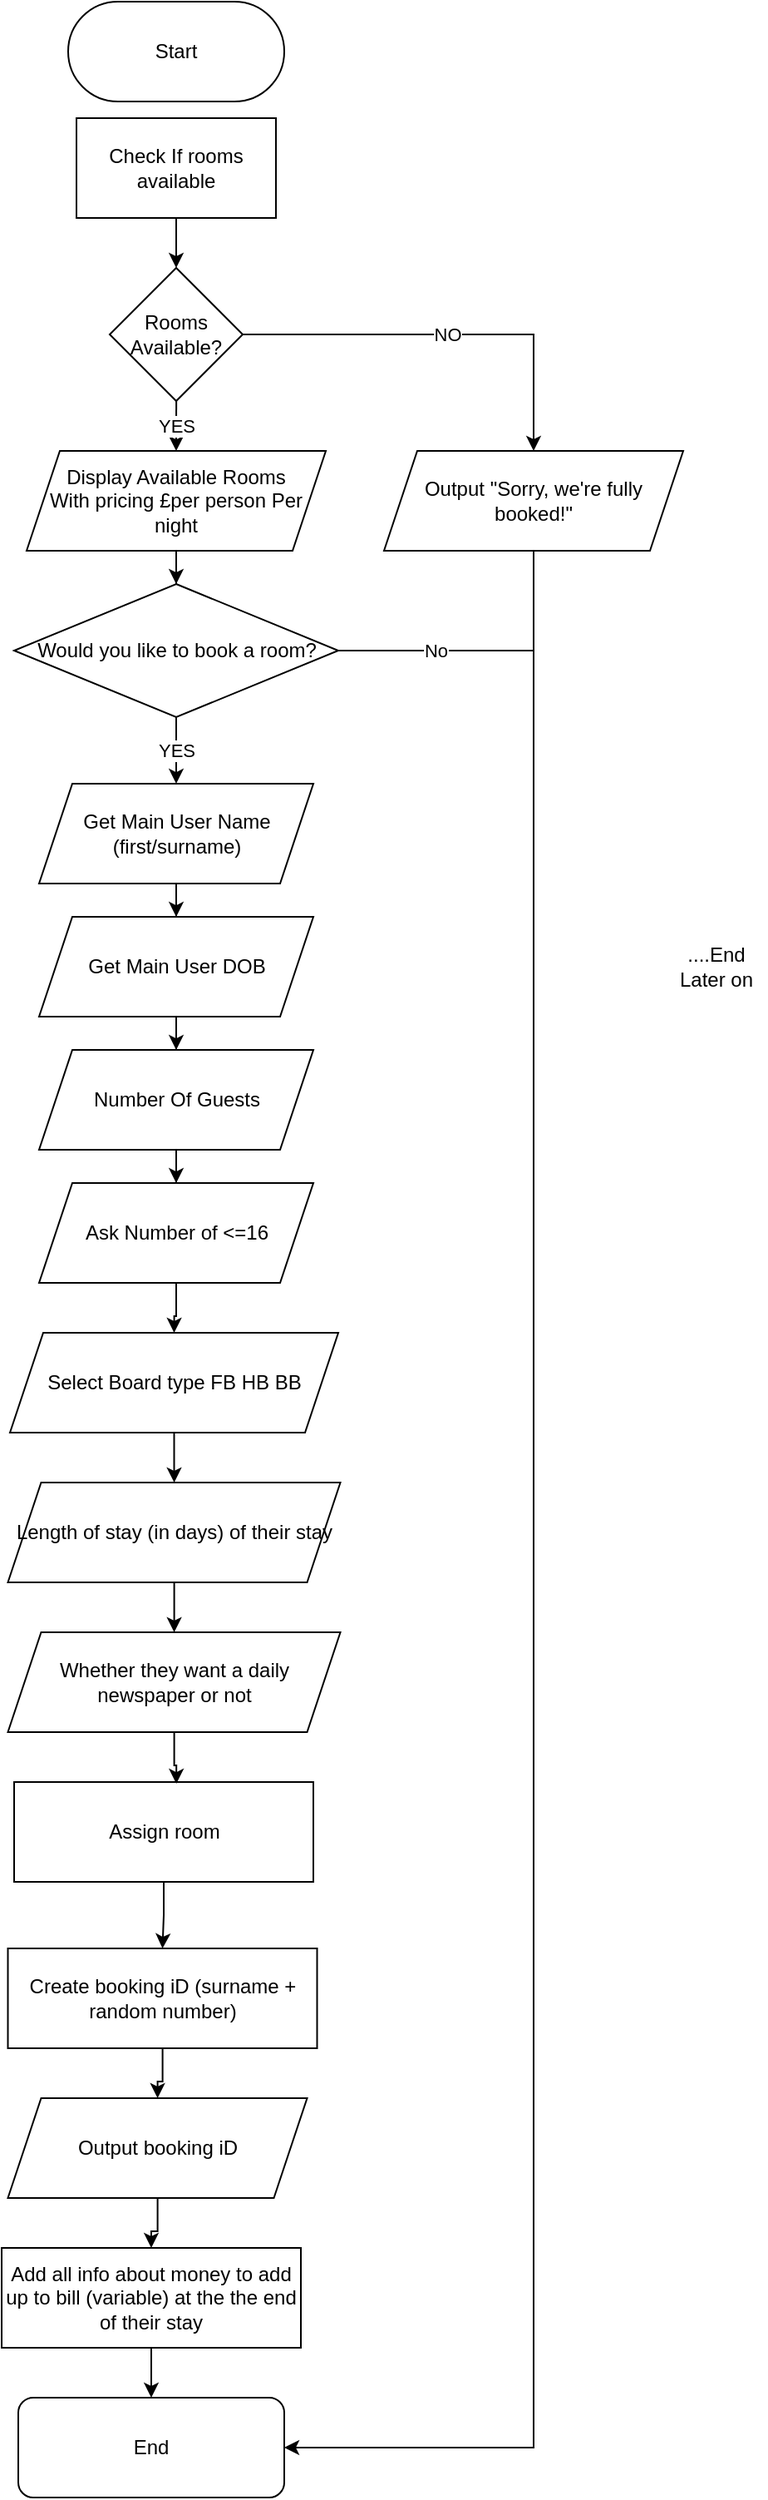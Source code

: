 <mxfile version="22.0.8" type="github">
  <diagram name="Page-1" id="K1L8OAe72hyBLrfLiRUe">
    <mxGraphModel dx="1194" dy="760" grid="1" gridSize="10" guides="1" tooltips="1" connect="1" arrows="1" fold="1" page="1" pageScale="1" pageWidth="827" pageHeight="1169" math="0" shadow="0">
      <root>
        <mxCell id="0" />
        <mxCell id="1" parent="0" />
        <mxCell id="HlryjuvVYbEryCINoFPO-1" value="Start" style="rounded=1;whiteSpace=wrap;html=1;arcSize=50;" parent="1" vertex="1">
          <mxGeometry x="320" y="10" width="130" height="60" as="geometry" />
        </mxCell>
        <mxCell id="HlryjuvVYbEryCINoFPO-14" style="edgeStyle=orthogonalEdgeStyle;rounded=0;orthogonalLoop=1;jettySize=auto;html=1;" parent="1" source="HlryjuvVYbEryCINoFPO-3" target="HlryjuvVYbEryCINoFPO-4" edge="1">
          <mxGeometry relative="1" as="geometry" />
        </mxCell>
        <mxCell id="HlryjuvVYbEryCINoFPO-3" value="Get Main User Name (first/surname)" style="shape=parallelogram;perimeter=parallelogramPerimeter;whiteSpace=wrap;html=1;fixedSize=1;" parent="1" vertex="1">
          <mxGeometry x="302.5" y="480.02" width="165" height="60" as="geometry" />
        </mxCell>
        <mxCell id="HlryjuvVYbEryCINoFPO-15" style="edgeStyle=orthogonalEdgeStyle;rounded=0;orthogonalLoop=1;jettySize=auto;html=1;entryX=0.5;entryY=0;entryDx=0;entryDy=0;" parent="1" source="HlryjuvVYbEryCINoFPO-4" target="HlryjuvVYbEryCINoFPO-5" edge="1">
          <mxGeometry relative="1" as="geometry" />
        </mxCell>
        <mxCell id="HlryjuvVYbEryCINoFPO-4" value="Get Main User DOB" style="shape=parallelogram;perimeter=parallelogramPerimeter;whiteSpace=wrap;html=1;fixedSize=1;" parent="1" vertex="1">
          <mxGeometry x="302.5" y="560.02" width="165" height="60" as="geometry" />
        </mxCell>
        <mxCell id="HlryjuvVYbEryCINoFPO-16" style="edgeStyle=orthogonalEdgeStyle;rounded=0;orthogonalLoop=1;jettySize=auto;html=1;" parent="1" source="HlryjuvVYbEryCINoFPO-5" target="HlryjuvVYbEryCINoFPO-6" edge="1">
          <mxGeometry relative="1" as="geometry" />
        </mxCell>
        <mxCell id="HlryjuvVYbEryCINoFPO-5" value="Number Of Guests " style="shape=parallelogram;perimeter=parallelogramPerimeter;whiteSpace=wrap;html=1;fixedSize=1;" parent="1" vertex="1">
          <mxGeometry x="302.5" y="640.02" width="165" height="60" as="geometry" />
        </mxCell>
        <mxCell id="HlryjuvVYbEryCINoFPO-17" style="edgeStyle=orthogonalEdgeStyle;rounded=0;orthogonalLoop=1;jettySize=auto;html=1;entryX=0.5;entryY=0;entryDx=0;entryDy=0;" parent="1" source="HlryjuvVYbEryCINoFPO-6" target="HlryjuvVYbEryCINoFPO-7" edge="1">
          <mxGeometry relative="1" as="geometry" />
        </mxCell>
        <mxCell id="HlryjuvVYbEryCINoFPO-6" value="Ask Number of &amp;lt;=16" style="shape=parallelogram;perimeter=parallelogramPerimeter;whiteSpace=wrap;html=1;fixedSize=1;" parent="1" vertex="1">
          <mxGeometry x="302.5" y="720.02" width="165" height="60" as="geometry" />
        </mxCell>
        <mxCell id="OfGDsdYGY6l-belLdGl2-2" style="edgeStyle=orthogonalEdgeStyle;rounded=0;orthogonalLoop=1;jettySize=auto;html=1;" edge="1" parent="1" source="HlryjuvVYbEryCINoFPO-7" target="OfGDsdYGY6l-belLdGl2-1">
          <mxGeometry relative="1" as="geometry" />
        </mxCell>
        <mxCell id="HlryjuvVYbEryCINoFPO-7" value="Select Board type FB HB BB" style="shape=parallelogram;perimeter=parallelogramPerimeter;whiteSpace=wrap;html=1;fixedSize=1;" parent="1" vertex="1">
          <mxGeometry x="285" y="810" width="197.5" height="60" as="geometry" />
        </mxCell>
        <mxCell id="HlryjuvVYbEryCINoFPO-11" style="edgeStyle=orthogonalEdgeStyle;rounded=0;orthogonalLoop=1;jettySize=auto;html=1;" parent="1" source="HlryjuvVYbEryCINoFPO-8" target="HlryjuvVYbEryCINoFPO-9" edge="1">
          <mxGeometry relative="1" as="geometry" />
        </mxCell>
        <mxCell id="HlryjuvVYbEryCINoFPO-8" value="Check If rooms available" style="rounded=0;whiteSpace=wrap;html=1;" parent="1" vertex="1">
          <mxGeometry x="325" y="80" width="120" height="60" as="geometry" />
        </mxCell>
        <mxCell id="HlryjuvVYbEryCINoFPO-10" value="YES" style="edgeStyle=orthogonalEdgeStyle;rounded=0;orthogonalLoop=1;jettySize=auto;html=1;" parent="1" edge="1">
          <mxGeometry relative="1" as="geometry">
            <mxPoint x="385.059" y="250.001" as="sourcePoint" />
            <mxPoint x="385" y="280.06" as="targetPoint" />
          </mxGeometry>
        </mxCell>
        <mxCell id="HlryjuvVYbEryCINoFPO-13" value="NO" style="edgeStyle=orthogonalEdgeStyle;rounded=0;orthogonalLoop=1;jettySize=auto;html=1;" parent="1" source="HlryjuvVYbEryCINoFPO-9" target="HlryjuvVYbEryCINoFPO-12" edge="1">
          <mxGeometry relative="1" as="geometry" />
        </mxCell>
        <mxCell id="HlryjuvVYbEryCINoFPO-9" value="Rooms Available?" style="rhombus;whiteSpace=wrap;html=1;" parent="1" vertex="1">
          <mxGeometry x="345" y="170" width="80" height="80" as="geometry" />
        </mxCell>
        <mxCell id="HlryjuvVYbEryCINoFPO-18" style="edgeStyle=orthogonalEdgeStyle;rounded=0;orthogonalLoop=1;jettySize=auto;html=1;entryX=1;entryY=0.5;entryDx=0;entryDy=0;" parent="1" source="HlryjuvVYbEryCINoFPO-12" edge="1" target="OfGDsdYGY6l-belLdGl2-20">
          <mxGeometry relative="1" as="geometry">
            <mxPoint x="570" y="1498" as="targetPoint" />
            <Array as="points">
              <mxPoint x="600" y="1480" />
            </Array>
          </mxGeometry>
        </mxCell>
        <mxCell id="HlryjuvVYbEryCINoFPO-12" value="Output &quot;Sorry, we&#39;re fully booked!&quot;" style="shape=parallelogram;perimeter=parallelogramPerimeter;whiteSpace=wrap;html=1;fixedSize=1;" parent="1" vertex="1">
          <mxGeometry x="510" y="280" width="180" height="60" as="geometry" />
        </mxCell>
        <mxCell id="HlryjuvVYbEryCINoFPO-19" value="....End Later on" style="text;html=1;strokeColor=none;fillColor=none;align=center;verticalAlign=middle;whiteSpace=wrap;rounded=0;" parent="1" vertex="1">
          <mxGeometry x="680" y="575.02" width="60" height="30" as="geometry" />
        </mxCell>
        <mxCell id="HlryjuvVYbEryCINoFPO-25" style="edgeStyle=orthogonalEdgeStyle;rounded=0;orthogonalLoop=1;jettySize=auto;html=1;" parent="1" source="HlryjuvVYbEryCINoFPO-20" target="HlryjuvVYbEryCINoFPO-21" edge="1">
          <mxGeometry relative="1" as="geometry" />
        </mxCell>
        <mxCell id="HlryjuvVYbEryCINoFPO-20" value="&lt;div&gt;Display Available Rooms&lt;/div&gt;&lt;div&gt;With pricing £per person Per night&lt;br&gt;&lt;/div&gt;" style="shape=parallelogram;perimeter=parallelogramPerimeter;whiteSpace=wrap;html=1;fixedSize=1;" parent="1" vertex="1">
          <mxGeometry x="295" y="280" width="180" height="60" as="geometry" />
        </mxCell>
        <mxCell id="HlryjuvVYbEryCINoFPO-27" value="YES" style="edgeStyle=orthogonalEdgeStyle;rounded=0;orthogonalLoop=1;jettySize=auto;html=1;entryX=0.5;entryY=0;entryDx=0;entryDy=0;exitX=0.5;exitY=1;exitDx=0;exitDy=0;" parent="1" source="HlryjuvVYbEryCINoFPO-21" target="HlryjuvVYbEryCINoFPO-3" edge="1">
          <mxGeometry relative="1" as="geometry">
            <mxPoint x="385.059" y="459.996" as="sourcePoint" />
          </mxGeometry>
        </mxCell>
        <mxCell id="HlryjuvVYbEryCINoFPO-21" value="Would you like to book a room?" style="rhombus;whiteSpace=wrap;html=1;" parent="1" vertex="1">
          <mxGeometry x="287.5" y="360" width="195" height="80" as="geometry" />
        </mxCell>
        <mxCell id="HlryjuvVYbEryCINoFPO-24" value="No" style="endArrow=none;html=1;rounded=0;entryX=1;entryY=0.5;entryDx=0;entryDy=0;" parent="1" target="HlryjuvVYbEryCINoFPO-21" edge="1">
          <mxGeometry width="50" height="50" relative="1" as="geometry">
            <mxPoint x="600" y="400" as="sourcePoint" />
            <mxPoint x="450" y="420" as="targetPoint" />
          </mxGeometry>
        </mxCell>
        <mxCell id="OfGDsdYGY6l-belLdGl2-5" style="edgeStyle=orthogonalEdgeStyle;rounded=0;orthogonalLoop=1;jettySize=auto;html=1;" edge="1" parent="1" source="OfGDsdYGY6l-belLdGl2-1" target="OfGDsdYGY6l-belLdGl2-3">
          <mxGeometry relative="1" as="geometry" />
        </mxCell>
        <mxCell id="OfGDsdYGY6l-belLdGl2-1" value="Length of stay (in days) of their stay" style="shape=parallelogram;perimeter=parallelogramPerimeter;whiteSpace=wrap;html=1;fixedSize=1;" vertex="1" parent="1">
          <mxGeometry x="283.75" y="900" width="200" height="60" as="geometry" />
        </mxCell>
        <mxCell id="OfGDsdYGY6l-belLdGl2-3" value="Whether they want a daily newspaper or not" style="shape=parallelogram;perimeter=parallelogramPerimeter;whiteSpace=wrap;html=1;fixedSize=1;" vertex="1" parent="1">
          <mxGeometry x="283.75" y="990" width="200" height="60" as="geometry" />
        </mxCell>
        <mxCell id="OfGDsdYGY6l-belLdGl2-22" style="edgeStyle=orthogonalEdgeStyle;rounded=0;orthogonalLoop=1;jettySize=auto;html=1;entryX=0.5;entryY=0;entryDx=0;entryDy=0;" edge="1" parent="1" source="OfGDsdYGY6l-belLdGl2-15" target="OfGDsdYGY6l-belLdGl2-18">
          <mxGeometry relative="1" as="geometry" />
        </mxCell>
        <mxCell id="OfGDsdYGY6l-belLdGl2-15" value="Assign room" style="rounded=0;whiteSpace=wrap;html=1;" vertex="1" parent="1">
          <mxGeometry x="287.5" y="1080" width="180" height="60" as="geometry" />
        </mxCell>
        <mxCell id="OfGDsdYGY6l-belLdGl2-24" style="edgeStyle=orthogonalEdgeStyle;rounded=0;orthogonalLoop=1;jettySize=auto;html=1;" edge="1" parent="1" source="OfGDsdYGY6l-belLdGl2-17" target="OfGDsdYGY6l-belLdGl2-19">
          <mxGeometry relative="1" as="geometry" />
        </mxCell>
        <mxCell id="OfGDsdYGY6l-belLdGl2-17" value="Output booking iD" style="shape=parallelogram;perimeter=parallelogramPerimeter;whiteSpace=wrap;html=1;fixedSize=1;" vertex="1" parent="1">
          <mxGeometry x="283.75" y="1270" width="180" height="60" as="geometry" />
        </mxCell>
        <mxCell id="OfGDsdYGY6l-belLdGl2-23" style="edgeStyle=orthogonalEdgeStyle;rounded=0;orthogonalLoop=1;jettySize=auto;html=1;" edge="1" parent="1" source="OfGDsdYGY6l-belLdGl2-18" target="OfGDsdYGY6l-belLdGl2-17">
          <mxGeometry relative="1" as="geometry" />
        </mxCell>
        <mxCell id="OfGDsdYGY6l-belLdGl2-18" value="Create booking iD (surname + random number)" style="rounded=0;whiteSpace=wrap;html=1;" vertex="1" parent="1">
          <mxGeometry x="283.75" y="1180" width="186" height="60" as="geometry" />
        </mxCell>
        <mxCell id="OfGDsdYGY6l-belLdGl2-25" style="edgeStyle=orthogonalEdgeStyle;rounded=0;orthogonalLoop=1;jettySize=auto;html=1;" edge="1" parent="1" source="OfGDsdYGY6l-belLdGl2-19" target="OfGDsdYGY6l-belLdGl2-20">
          <mxGeometry relative="1" as="geometry" />
        </mxCell>
        <mxCell id="OfGDsdYGY6l-belLdGl2-19" value="Add all info about money to add up to bill (variable) at the the end of their stay" style="rounded=0;whiteSpace=wrap;html=1;" vertex="1" parent="1">
          <mxGeometry x="280" y="1360" width="180" height="60" as="geometry" />
        </mxCell>
        <mxCell id="OfGDsdYGY6l-belLdGl2-20" value="End" style="rounded=1;whiteSpace=wrap;html=1;" vertex="1" parent="1">
          <mxGeometry x="290" y="1450" width="160" height="60" as="geometry" />
        </mxCell>
        <mxCell id="OfGDsdYGY6l-belLdGl2-21" style="edgeStyle=orthogonalEdgeStyle;rounded=0;orthogonalLoop=1;jettySize=auto;html=1;entryX=0.542;entryY=0.017;entryDx=0;entryDy=0;entryPerimeter=0;" edge="1" parent="1" source="OfGDsdYGY6l-belLdGl2-3" target="OfGDsdYGY6l-belLdGl2-15">
          <mxGeometry relative="1" as="geometry" />
        </mxCell>
      </root>
    </mxGraphModel>
  </diagram>
</mxfile>
